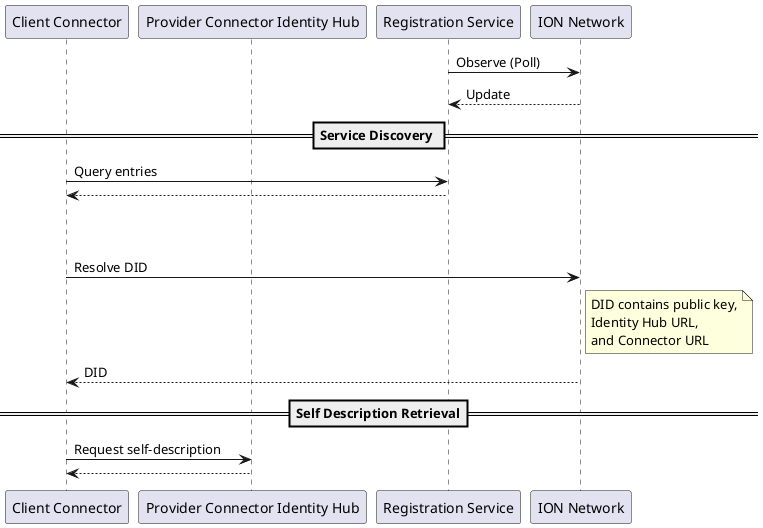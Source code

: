 @startuml
participant "Client Connector" as cc
participant "Provider Connector Identity Hub" as pcih
participant "Registration Service" as rs
participant "ION Network" as ion

rs->ion: Observe (Poll)
ion-->rs: Update
== Service Discovery ==
cc->rs: Query entries
rs-->cc
|||
|||
cc->ion : Resolve DID
note right of ion
 DID contains public key,
 Identity Hub URL,
 and Connector URL
end note
ion-->cc:  DID
==Self Description Retrieval==
cc->pcih: Request self-description
pcih-->cc:

@enduml

